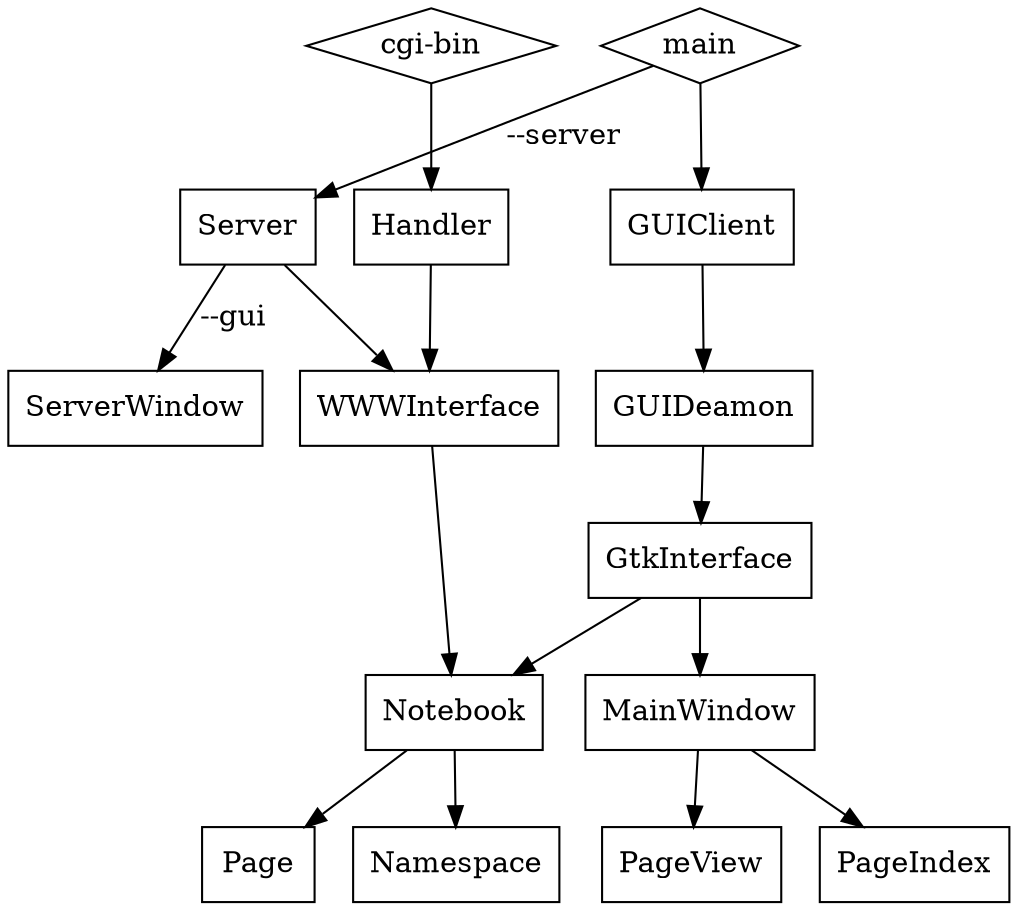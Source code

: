 digraph g {

node [shape = box]

main [shape = diamond]
cgibin [label = "cgi-bin" shape = diamond]

main -> GUIClient
GUIClient -> GUIDeamon -> GtkInterface
GtkInterface -> Notebook
Notebook -> Page
Notebook -> Namespace
GtkInterface -> MainWindow
MainWindow -> PageView
MainWindow -> PageIndex

main -> Server [label = "--server"]
cgibin -> Handler -> WWWInterface
Server -> WWWInterface
WWWInterface -> Notebook
Server -> ServerWindow [label ="--gui"]

}
